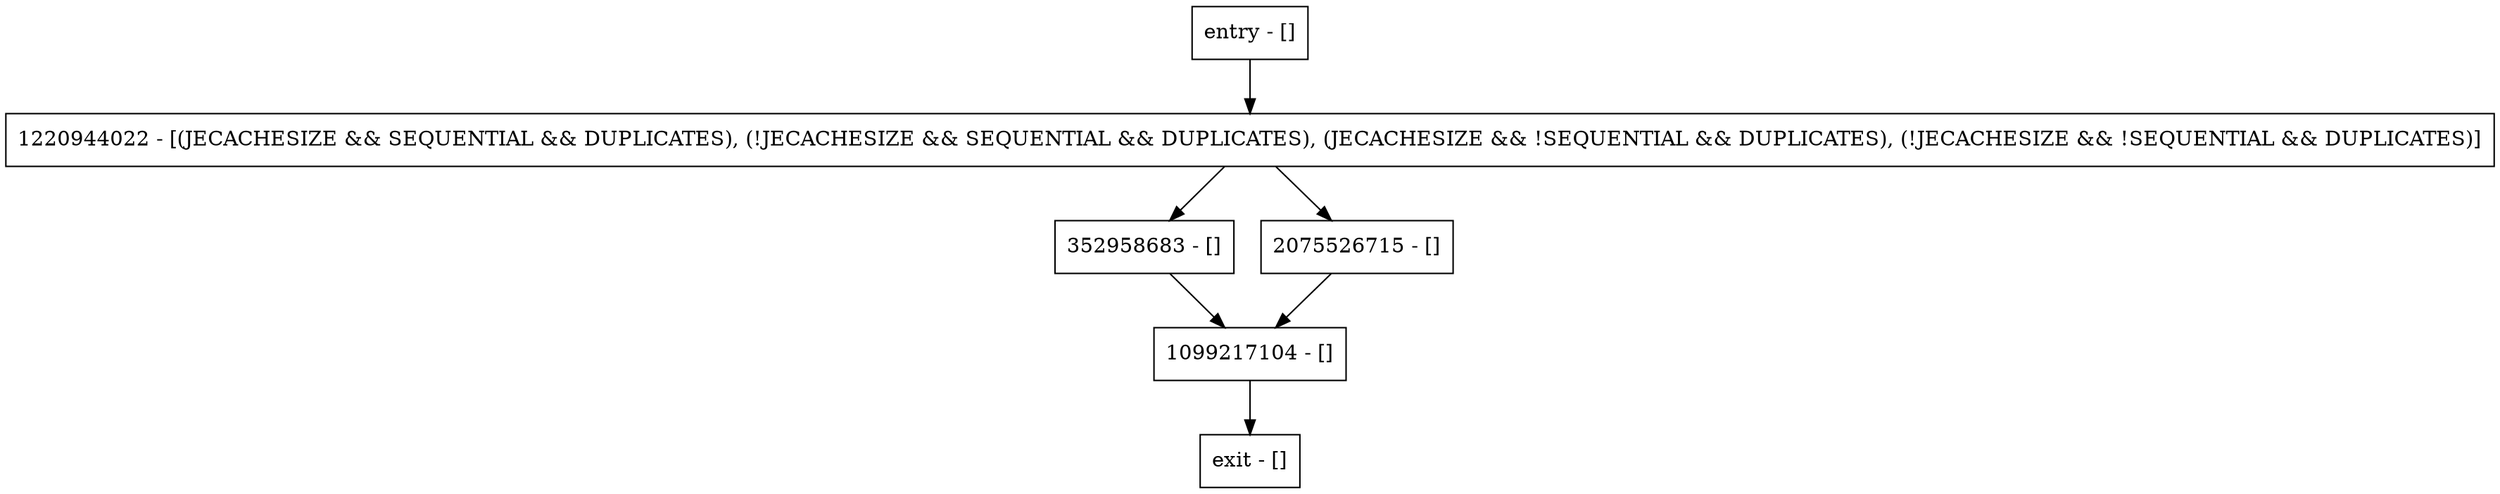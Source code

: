 digraph putNoDupData {
node [shape=record];
entry [label="entry - []"];
exit [label="exit - []"];
352958683 [label="352958683 - []"];
1099217104 [label="1099217104 - []"];
2075526715 [label="2075526715 - []"];
1220944022 [label="1220944022 - [(JECACHESIZE && SEQUENTIAL && DUPLICATES), (!JECACHESIZE && SEQUENTIAL && DUPLICATES), (JECACHESIZE && !SEQUENTIAL && DUPLICATES), (!JECACHESIZE && !SEQUENTIAL && DUPLICATES)]"];
entry;
exit;
entry -> 1220944022;
352958683 -> 1099217104;
1099217104 -> exit;
2075526715 -> 1099217104;
1220944022 -> 352958683;
1220944022 -> 2075526715;
}
